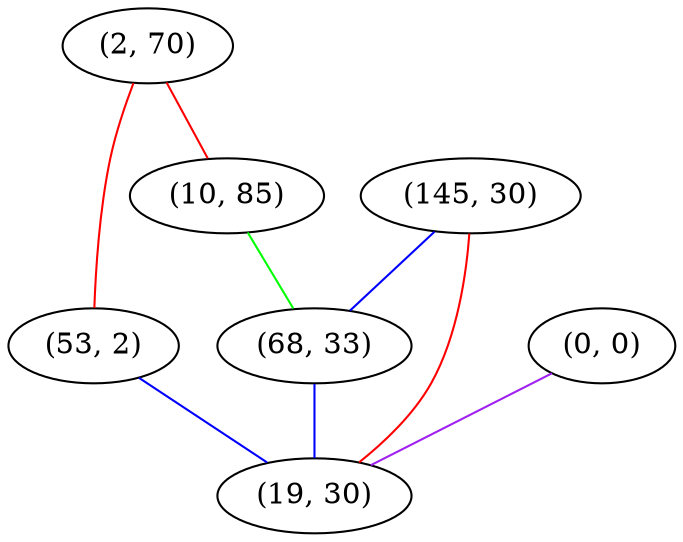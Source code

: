 graph "" {
"(2, 70)";
"(145, 30)";
"(53, 2)";
"(10, 85)";
"(0, 0)";
"(68, 33)";
"(19, 30)";
"(2, 70)" -- "(10, 85)"  [color=red, key=0, weight=1];
"(2, 70)" -- "(53, 2)"  [color=red, key=0, weight=1];
"(145, 30)" -- "(68, 33)"  [color=blue, key=0, weight=3];
"(145, 30)" -- "(19, 30)"  [color=red, key=0, weight=1];
"(53, 2)" -- "(19, 30)"  [color=blue, key=0, weight=3];
"(10, 85)" -- "(68, 33)"  [color=green, key=0, weight=2];
"(0, 0)" -- "(19, 30)"  [color=purple, key=0, weight=4];
"(68, 33)" -- "(19, 30)"  [color=blue, key=0, weight=3];
}
